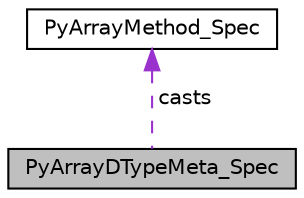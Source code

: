 digraph "PyArrayDTypeMeta_Spec"
{
 // LATEX_PDF_SIZE
  edge [fontname="Helvetica",fontsize="10",labelfontname="Helvetica",labelfontsize="10"];
  node [fontname="Helvetica",fontsize="10",shape=record];
  Node1 [label="PyArrayDTypeMeta_Spec",height=0.2,width=0.4,color="black", fillcolor="grey75", style="filled", fontcolor="black",tooltip=" "];
  Node2 -> Node1 [dir="back",color="darkorchid3",fontsize="10",style="dashed",label=" casts" ,fontname="Helvetica"];
  Node2 [label="PyArrayMethod_Spec",height=0.2,width=0.4,color="black", fillcolor="white", style="filled",URL="$structPyArrayMethod__Spec.html",tooltip=" "];
}
